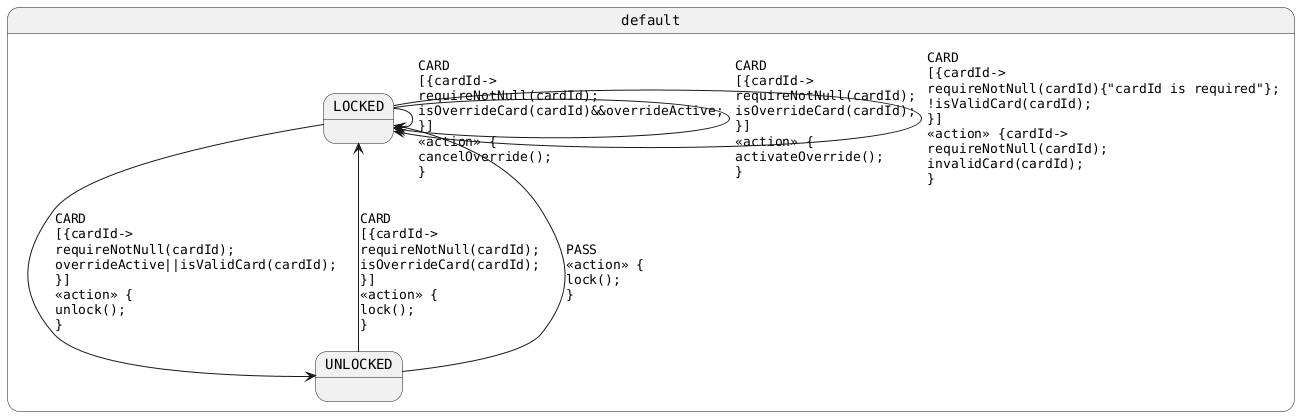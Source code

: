 @startuml
skinparam StateFontName Helvetica
skinparam defaultFontName Monospaced
state default {
LOCKED --> LOCKED : CARD\l[{cardId->\lrequireNotNull(cardId);\lisOverrideCard(cardId)&&overrideActive;\l}]\l<<action>> {\lcancelOverride();\l}
LOCKED --> LOCKED : CARD\l[{cardId->\lrequireNotNull(cardId);\lisOverrideCard(cardId);\l}]\l<<action>> {\lactivateOverride();\l}
LOCKED --> UNLOCKED : CARD\l[{cardId->\lrequireNotNull(cardId);\loverrideActive||isValidCard(cardId);\l}]\l<<action>> {\lunlock();\l}
LOCKED --> LOCKED : CARD\l[{cardId->\lrequireNotNull(cardId){"cardId is required"};\l!isValidCard(cardId);\l}]\l<<action>> {cardId->\lrequireNotNull(cardId);\linvalidCard(cardId);\l}
UNLOCKED --> LOCKED : CARD\l[{cardId->\lrequireNotNull(cardId);\lisOverrideCard(cardId);\l}]\l<<action>> {\llock();\l}
UNLOCKED --> LOCKED : PASS\l<<action>> {\llock();\l}
}
@enduml
